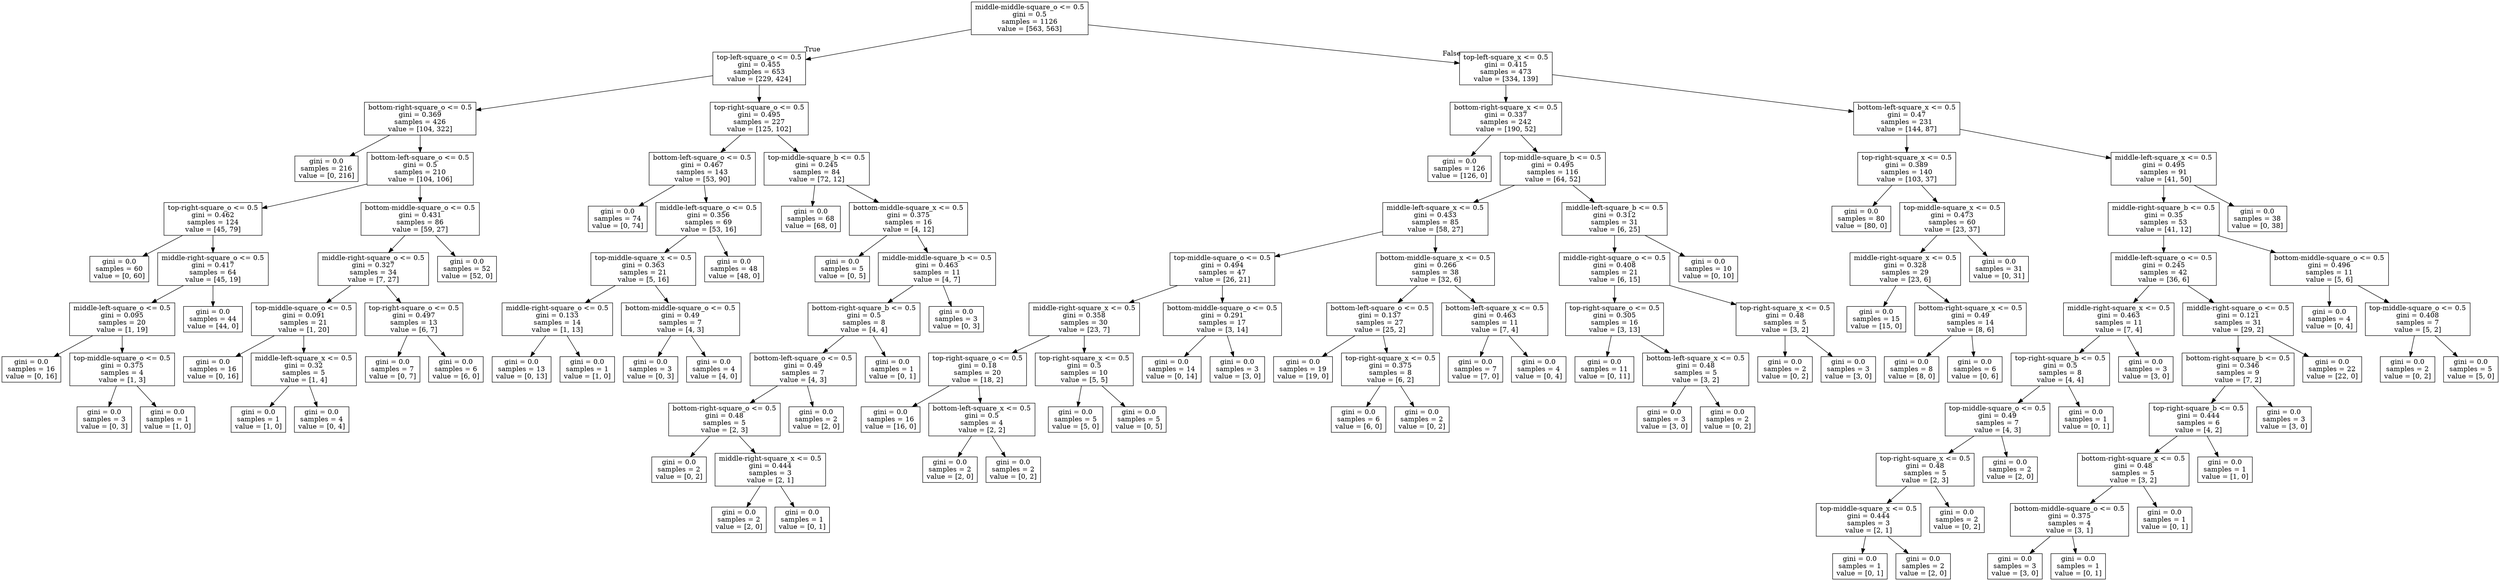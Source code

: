 digraph Tree {
node [shape=box] ;
0 [label="middle-middle-square_o <= 0.5\ngini = 0.5\nsamples = 1126\nvalue = [563, 563]"] ;
1 [label="top-left-square_o <= 0.5\ngini = 0.455\nsamples = 653\nvalue = [229, 424]"] ;
0 -> 1 [labeldistance=2.5, labelangle=45, headlabel="True"] ;
2 [label="bottom-right-square_o <= 0.5\ngini = 0.369\nsamples = 426\nvalue = [104, 322]"] ;
1 -> 2 ;
3 [label="gini = 0.0\nsamples = 216\nvalue = [0, 216]"] ;
2 -> 3 ;
4 [label="bottom-left-square_o <= 0.5\ngini = 0.5\nsamples = 210\nvalue = [104, 106]"] ;
2 -> 4 ;
5 [label="top-right-square_o <= 0.5\ngini = 0.462\nsamples = 124\nvalue = [45, 79]"] ;
4 -> 5 ;
6 [label="gini = 0.0\nsamples = 60\nvalue = [0, 60]"] ;
5 -> 6 ;
7 [label="middle-right-square_o <= 0.5\ngini = 0.417\nsamples = 64\nvalue = [45, 19]"] ;
5 -> 7 ;
8 [label="middle-left-square_o <= 0.5\ngini = 0.095\nsamples = 20\nvalue = [1, 19]"] ;
7 -> 8 ;
9 [label="gini = 0.0\nsamples = 16\nvalue = [0, 16]"] ;
8 -> 9 ;
10 [label="top-middle-square_o <= 0.5\ngini = 0.375\nsamples = 4\nvalue = [1, 3]"] ;
8 -> 10 ;
11 [label="gini = 0.0\nsamples = 3\nvalue = [0, 3]"] ;
10 -> 11 ;
12 [label="gini = 0.0\nsamples = 1\nvalue = [1, 0]"] ;
10 -> 12 ;
13 [label="gini = 0.0\nsamples = 44\nvalue = [44, 0]"] ;
7 -> 13 ;
14 [label="bottom-middle-square_o <= 0.5\ngini = 0.431\nsamples = 86\nvalue = [59, 27]"] ;
4 -> 14 ;
15 [label="middle-right-square_o <= 0.5\ngini = 0.327\nsamples = 34\nvalue = [7, 27]"] ;
14 -> 15 ;
16 [label="top-middle-square_o <= 0.5\ngini = 0.091\nsamples = 21\nvalue = [1, 20]"] ;
15 -> 16 ;
17 [label="gini = 0.0\nsamples = 16\nvalue = [0, 16]"] ;
16 -> 17 ;
18 [label="middle-left-square_x <= 0.5\ngini = 0.32\nsamples = 5\nvalue = [1, 4]"] ;
16 -> 18 ;
19 [label="gini = 0.0\nsamples = 1\nvalue = [1, 0]"] ;
18 -> 19 ;
20 [label="gini = 0.0\nsamples = 4\nvalue = [0, 4]"] ;
18 -> 20 ;
21 [label="top-right-square_o <= 0.5\ngini = 0.497\nsamples = 13\nvalue = [6, 7]"] ;
15 -> 21 ;
22 [label="gini = 0.0\nsamples = 7\nvalue = [0, 7]"] ;
21 -> 22 ;
23 [label="gini = 0.0\nsamples = 6\nvalue = [6, 0]"] ;
21 -> 23 ;
24 [label="gini = 0.0\nsamples = 52\nvalue = [52, 0]"] ;
14 -> 24 ;
25 [label="top-right-square_o <= 0.5\ngini = 0.495\nsamples = 227\nvalue = [125, 102]"] ;
1 -> 25 ;
26 [label="bottom-left-square_o <= 0.5\ngini = 0.467\nsamples = 143\nvalue = [53, 90]"] ;
25 -> 26 ;
27 [label="gini = 0.0\nsamples = 74\nvalue = [0, 74]"] ;
26 -> 27 ;
28 [label="middle-left-square_o <= 0.5\ngini = 0.356\nsamples = 69\nvalue = [53, 16]"] ;
26 -> 28 ;
29 [label="top-middle-square_x <= 0.5\ngini = 0.363\nsamples = 21\nvalue = [5, 16]"] ;
28 -> 29 ;
30 [label="middle-right-square_o <= 0.5\ngini = 0.133\nsamples = 14\nvalue = [1, 13]"] ;
29 -> 30 ;
31 [label="gini = 0.0\nsamples = 13\nvalue = [0, 13]"] ;
30 -> 31 ;
32 [label="gini = 0.0\nsamples = 1\nvalue = [1, 0]"] ;
30 -> 32 ;
33 [label="bottom-middle-square_o <= 0.5\ngini = 0.49\nsamples = 7\nvalue = [4, 3]"] ;
29 -> 33 ;
34 [label="gini = 0.0\nsamples = 3\nvalue = [0, 3]"] ;
33 -> 34 ;
35 [label="gini = 0.0\nsamples = 4\nvalue = [4, 0]"] ;
33 -> 35 ;
36 [label="gini = 0.0\nsamples = 48\nvalue = [48, 0]"] ;
28 -> 36 ;
37 [label="top-middle-square_b <= 0.5\ngini = 0.245\nsamples = 84\nvalue = [72, 12]"] ;
25 -> 37 ;
38 [label="gini = 0.0\nsamples = 68\nvalue = [68, 0]"] ;
37 -> 38 ;
39 [label="bottom-middle-square_x <= 0.5\ngini = 0.375\nsamples = 16\nvalue = [4, 12]"] ;
37 -> 39 ;
40 [label="gini = 0.0\nsamples = 5\nvalue = [0, 5]"] ;
39 -> 40 ;
41 [label="middle-middle-square_b <= 0.5\ngini = 0.463\nsamples = 11\nvalue = [4, 7]"] ;
39 -> 41 ;
42 [label="bottom-right-square_b <= 0.5\ngini = 0.5\nsamples = 8\nvalue = [4, 4]"] ;
41 -> 42 ;
43 [label="bottom-left-square_o <= 0.5\ngini = 0.49\nsamples = 7\nvalue = [4, 3]"] ;
42 -> 43 ;
44 [label="bottom-right-square_o <= 0.5\ngini = 0.48\nsamples = 5\nvalue = [2, 3]"] ;
43 -> 44 ;
45 [label="gini = 0.0\nsamples = 2\nvalue = [0, 2]"] ;
44 -> 45 ;
46 [label="middle-right-square_x <= 0.5\ngini = 0.444\nsamples = 3\nvalue = [2, 1]"] ;
44 -> 46 ;
47 [label="gini = 0.0\nsamples = 2\nvalue = [2, 0]"] ;
46 -> 47 ;
48 [label="gini = 0.0\nsamples = 1\nvalue = [0, 1]"] ;
46 -> 48 ;
49 [label="gini = 0.0\nsamples = 2\nvalue = [2, 0]"] ;
43 -> 49 ;
50 [label="gini = 0.0\nsamples = 1\nvalue = [0, 1]"] ;
42 -> 50 ;
51 [label="gini = 0.0\nsamples = 3\nvalue = [0, 3]"] ;
41 -> 51 ;
52 [label="top-left-square_x <= 0.5\ngini = 0.415\nsamples = 473\nvalue = [334, 139]"] ;
0 -> 52 [labeldistance=2.5, labelangle=-45, headlabel="False"] ;
53 [label="bottom-right-square_x <= 0.5\ngini = 0.337\nsamples = 242\nvalue = [190, 52]"] ;
52 -> 53 ;
54 [label="gini = 0.0\nsamples = 126\nvalue = [126, 0]"] ;
53 -> 54 ;
55 [label="top-middle-square_b <= 0.5\ngini = 0.495\nsamples = 116\nvalue = [64, 52]"] ;
53 -> 55 ;
56 [label="middle-left-square_x <= 0.5\ngini = 0.433\nsamples = 85\nvalue = [58, 27]"] ;
55 -> 56 ;
57 [label="top-middle-square_o <= 0.5\ngini = 0.494\nsamples = 47\nvalue = [26, 21]"] ;
56 -> 57 ;
58 [label="middle-right-square_x <= 0.5\ngini = 0.358\nsamples = 30\nvalue = [23, 7]"] ;
57 -> 58 ;
59 [label="top-right-square_o <= 0.5\ngini = 0.18\nsamples = 20\nvalue = [18, 2]"] ;
58 -> 59 ;
60 [label="gini = 0.0\nsamples = 16\nvalue = [16, 0]"] ;
59 -> 60 ;
61 [label="bottom-left-square_x <= 0.5\ngini = 0.5\nsamples = 4\nvalue = [2, 2]"] ;
59 -> 61 ;
62 [label="gini = 0.0\nsamples = 2\nvalue = [2, 0]"] ;
61 -> 62 ;
63 [label="gini = 0.0\nsamples = 2\nvalue = [0, 2]"] ;
61 -> 63 ;
64 [label="top-right-square_x <= 0.5\ngini = 0.5\nsamples = 10\nvalue = [5, 5]"] ;
58 -> 64 ;
65 [label="gini = 0.0\nsamples = 5\nvalue = [5, 0]"] ;
64 -> 65 ;
66 [label="gini = 0.0\nsamples = 5\nvalue = [0, 5]"] ;
64 -> 66 ;
67 [label="bottom-middle-square_o <= 0.5\ngini = 0.291\nsamples = 17\nvalue = [3, 14]"] ;
57 -> 67 ;
68 [label="gini = 0.0\nsamples = 14\nvalue = [0, 14]"] ;
67 -> 68 ;
69 [label="gini = 0.0\nsamples = 3\nvalue = [3, 0]"] ;
67 -> 69 ;
70 [label="bottom-middle-square_x <= 0.5\ngini = 0.266\nsamples = 38\nvalue = [32, 6]"] ;
56 -> 70 ;
71 [label="bottom-left-square_o <= 0.5\ngini = 0.137\nsamples = 27\nvalue = [25, 2]"] ;
70 -> 71 ;
72 [label="gini = 0.0\nsamples = 19\nvalue = [19, 0]"] ;
71 -> 72 ;
73 [label="top-right-square_x <= 0.5\ngini = 0.375\nsamples = 8\nvalue = [6, 2]"] ;
71 -> 73 ;
74 [label="gini = 0.0\nsamples = 6\nvalue = [6, 0]"] ;
73 -> 74 ;
75 [label="gini = 0.0\nsamples = 2\nvalue = [0, 2]"] ;
73 -> 75 ;
76 [label="bottom-left-square_x <= 0.5\ngini = 0.463\nsamples = 11\nvalue = [7, 4]"] ;
70 -> 76 ;
77 [label="gini = 0.0\nsamples = 7\nvalue = [7, 0]"] ;
76 -> 77 ;
78 [label="gini = 0.0\nsamples = 4\nvalue = [0, 4]"] ;
76 -> 78 ;
79 [label="middle-left-square_b <= 0.5\ngini = 0.312\nsamples = 31\nvalue = [6, 25]"] ;
55 -> 79 ;
80 [label="middle-right-square_o <= 0.5\ngini = 0.408\nsamples = 21\nvalue = [6, 15]"] ;
79 -> 80 ;
81 [label="top-right-square_o <= 0.5\ngini = 0.305\nsamples = 16\nvalue = [3, 13]"] ;
80 -> 81 ;
82 [label="gini = 0.0\nsamples = 11\nvalue = [0, 11]"] ;
81 -> 82 ;
83 [label="bottom-left-square_x <= 0.5\ngini = 0.48\nsamples = 5\nvalue = [3, 2]"] ;
81 -> 83 ;
84 [label="gini = 0.0\nsamples = 3\nvalue = [3, 0]"] ;
83 -> 84 ;
85 [label="gini = 0.0\nsamples = 2\nvalue = [0, 2]"] ;
83 -> 85 ;
86 [label="top-right-square_x <= 0.5\ngini = 0.48\nsamples = 5\nvalue = [3, 2]"] ;
80 -> 86 ;
87 [label="gini = 0.0\nsamples = 2\nvalue = [0, 2]"] ;
86 -> 87 ;
88 [label="gini = 0.0\nsamples = 3\nvalue = [3, 0]"] ;
86 -> 88 ;
89 [label="gini = 0.0\nsamples = 10\nvalue = [0, 10]"] ;
79 -> 89 ;
90 [label="bottom-left-square_x <= 0.5\ngini = 0.47\nsamples = 231\nvalue = [144, 87]"] ;
52 -> 90 ;
91 [label="top-right-square_x <= 0.5\ngini = 0.389\nsamples = 140\nvalue = [103, 37]"] ;
90 -> 91 ;
92 [label="gini = 0.0\nsamples = 80\nvalue = [80, 0]"] ;
91 -> 92 ;
93 [label="top-middle-square_x <= 0.5\ngini = 0.473\nsamples = 60\nvalue = [23, 37]"] ;
91 -> 93 ;
94 [label="middle-right-square_x <= 0.5\ngini = 0.328\nsamples = 29\nvalue = [23, 6]"] ;
93 -> 94 ;
95 [label="gini = 0.0\nsamples = 15\nvalue = [15, 0]"] ;
94 -> 95 ;
96 [label="bottom-right-square_x <= 0.5\ngini = 0.49\nsamples = 14\nvalue = [8, 6]"] ;
94 -> 96 ;
97 [label="gini = 0.0\nsamples = 8\nvalue = [8, 0]"] ;
96 -> 97 ;
98 [label="gini = 0.0\nsamples = 6\nvalue = [0, 6]"] ;
96 -> 98 ;
99 [label="gini = 0.0\nsamples = 31\nvalue = [0, 31]"] ;
93 -> 99 ;
100 [label="middle-left-square_x <= 0.5\ngini = 0.495\nsamples = 91\nvalue = [41, 50]"] ;
90 -> 100 ;
101 [label="middle-right-square_b <= 0.5\ngini = 0.35\nsamples = 53\nvalue = [41, 12]"] ;
100 -> 101 ;
102 [label="middle-left-square_o <= 0.5\ngini = 0.245\nsamples = 42\nvalue = [36, 6]"] ;
101 -> 102 ;
103 [label="middle-right-square_x <= 0.5\ngini = 0.463\nsamples = 11\nvalue = [7, 4]"] ;
102 -> 103 ;
104 [label="top-right-square_b <= 0.5\ngini = 0.5\nsamples = 8\nvalue = [4, 4]"] ;
103 -> 104 ;
105 [label="top-middle-square_o <= 0.5\ngini = 0.49\nsamples = 7\nvalue = [4, 3]"] ;
104 -> 105 ;
106 [label="top-right-square_x <= 0.5\ngini = 0.48\nsamples = 5\nvalue = [2, 3]"] ;
105 -> 106 ;
107 [label="top-middle-square_x <= 0.5\ngini = 0.444\nsamples = 3\nvalue = [2, 1]"] ;
106 -> 107 ;
108 [label="gini = 0.0\nsamples = 1\nvalue = [0, 1]"] ;
107 -> 108 ;
109 [label="gini = 0.0\nsamples = 2\nvalue = [2, 0]"] ;
107 -> 109 ;
110 [label="gini = 0.0\nsamples = 2\nvalue = [0, 2]"] ;
106 -> 110 ;
111 [label="gini = 0.0\nsamples = 2\nvalue = [2, 0]"] ;
105 -> 111 ;
112 [label="gini = 0.0\nsamples = 1\nvalue = [0, 1]"] ;
104 -> 112 ;
113 [label="gini = 0.0\nsamples = 3\nvalue = [3, 0]"] ;
103 -> 113 ;
114 [label="middle-right-square_o <= 0.5\ngini = 0.121\nsamples = 31\nvalue = [29, 2]"] ;
102 -> 114 ;
115 [label="bottom-right-square_b <= 0.5\ngini = 0.346\nsamples = 9\nvalue = [7, 2]"] ;
114 -> 115 ;
116 [label="top-right-square_b <= 0.5\ngini = 0.444\nsamples = 6\nvalue = [4, 2]"] ;
115 -> 116 ;
117 [label="bottom-right-square_x <= 0.5\ngini = 0.48\nsamples = 5\nvalue = [3, 2]"] ;
116 -> 117 ;
118 [label="bottom-middle-square_o <= 0.5\ngini = 0.375\nsamples = 4\nvalue = [3, 1]"] ;
117 -> 118 ;
119 [label="gini = 0.0\nsamples = 3\nvalue = [3, 0]"] ;
118 -> 119 ;
120 [label="gini = 0.0\nsamples = 1\nvalue = [0, 1]"] ;
118 -> 120 ;
121 [label="gini = 0.0\nsamples = 1\nvalue = [0, 1]"] ;
117 -> 121 ;
122 [label="gini = 0.0\nsamples = 1\nvalue = [1, 0]"] ;
116 -> 122 ;
123 [label="gini = 0.0\nsamples = 3\nvalue = [3, 0]"] ;
115 -> 123 ;
124 [label="gini = 0.0\nsamples = 22\nvalue = [22, 0]"] ;
114 -> 124 ;
125 [label="bottom-middle-square_o <= 0.5\ngini = 0.496\nsamples = 11\nvalue = [5, 6]"] ;
101 -> 125 ;
126 [label="gini = 0.0\nsamples = 4\nvalue = [0, 4]"] ;
125 -> 126 ;
127 [label="top-middle-square_o <= 0.5\ngini = 0.408\nsamples = 7\nvalue = [5, 2]"] ;
125 -> 127 ;
128 [label="gini = 0.0\nsamples = 2\nvalue = [0, 2]"] ;
127 -> 128 ;
129 [label="gini = 0.0\nsamples = 5\nvalue = [5, 0]"] ;
127 -> 129 ;
130 [label="gini = 0.0\nsamples = 38\nvalue = [0, 38]"] ;
100 -> 130 ;
}